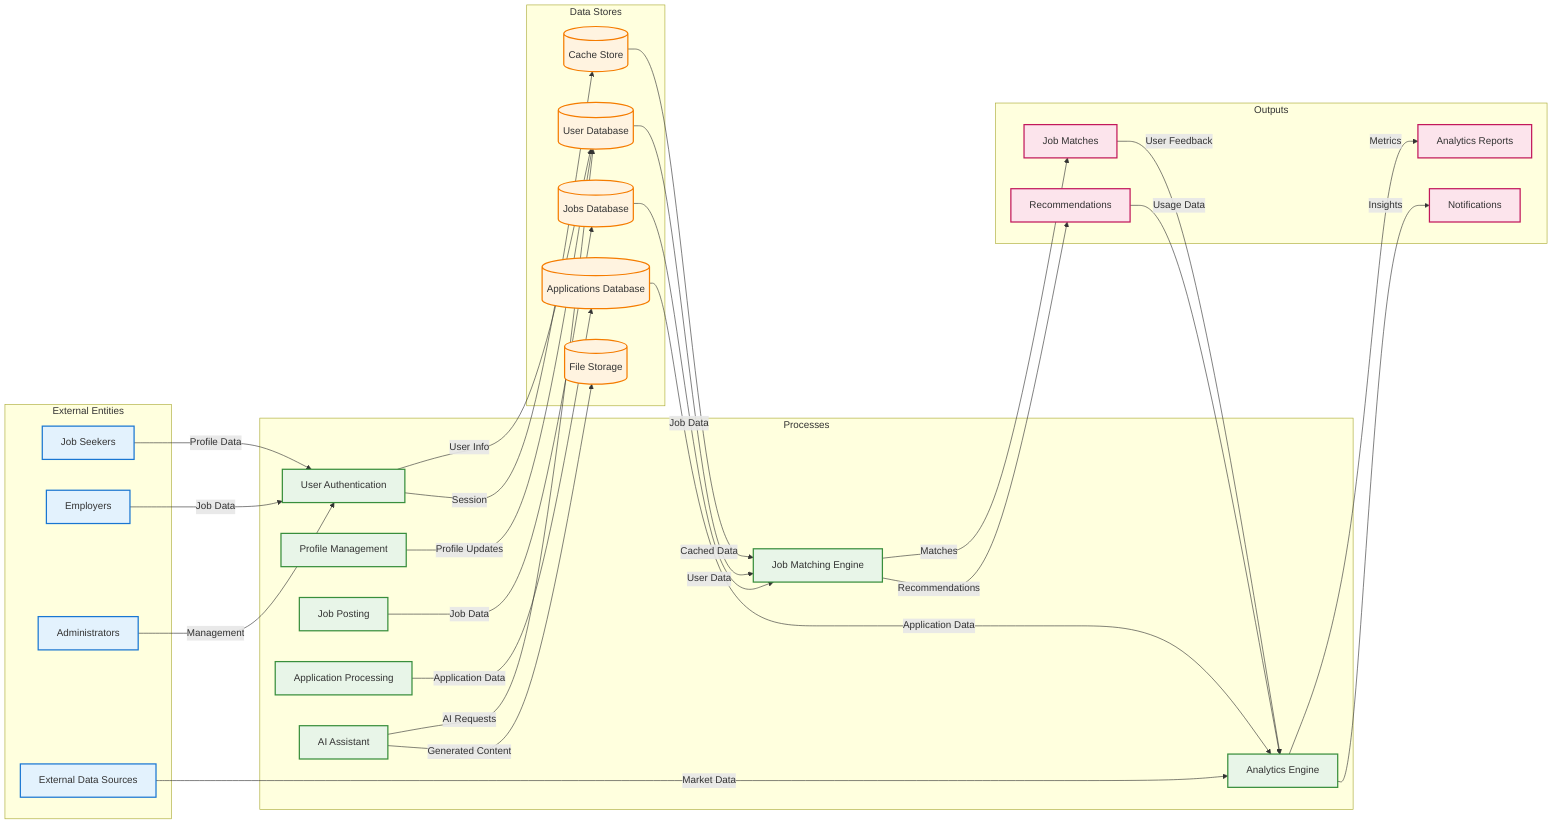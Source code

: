 graph LR
    %% External Entities
    subgraph "External Entities"
        JS[Job Seekers]
        EMP[Employers]
        ADMIN[Administrators]
        EXT[External Data Sources]
    end

    %% Processes
    subgraph "Processes"
        AUTH[User Authentication]
        PROFILE[Profile Management]
        JOBPOST[Job Posting]
        MATCH[Job Matching Engine]
        APPLY[Application Processing]
        AI[AI Assistant]
        ANALYTICS[Analytics Engine]
    end

    %% Data Stores
    subgraph "Data Stores"
        USERDB[(User Database)]
        JOBSDB[(Jobs Database)]
        APPSDB[(Applications Database)]
        CACHE[(Cache Store)]
        FILES[(File Storage)]
    end

    %% Outputs
    subgraph "Outputs"
        MATCHES[Job Matches]
        RECS[Recommendations]
        REPORTS[Analytics Reports]
        NOTIFS[Notifications]
    end

    %% Data Flows
    JS -->|Profile Data| AUTH
    EMP -->|Job Data| AUTH
    ADMIN -->|Management| AUTH
    EXT -->|Market Data| ANALYTICS

    AUTH -->|User Info| USERDB
    AUTH -->|Session| CACHE

    PROFILE -->|Profile Updates| USERDB
    JOBPOST -->|Job Data| JOBSDB
    APPLY -->|Application Data| APPSDB

    USERDB -->|User Data| MATCH
    JOBSDB -->|Job Data| MATCH
    CACHE -->|Cached Data| MATCH

    MATCH -->|Matches| MATCHES
    MATCH -->|Recommendations| RECS

    AI -->|AI Requests| USERDB
    AI -->|Generated Content| FILES

    ANALYTICS -->|Metrics| REPORTS
    ANALYTICS -->|Insights| NOTIFS

    %% Feedback Loops
    MATCHES -->|User Feedback| ANALYTICS
    RECS -->|Usage Data| ANALYTICS
    APPSDB -->|Application Data| ANALYTICS

    %% Styling
    classDef entityClass fill:#e3f2fd,stroke:#1976d2,stroke-width:2px
    classDef processClass fill:#e8f5e8,stroke:#388e3c,stroke-width:2px
    classDef dataClass fill:#fff3e0,stroke:#f57c00,stroke-width:2px
    classDef outputClass fill:#fce4ec,stroke:#c2185b,stroke-width:2px

    class JS,EMP,ADMIN,EXT entityClass
    class AUTH,PROFILE,JOBPOST,MATCH,APPLY,AI,ANALYTICS processClass
    class USERDB,JOBSDB,APPSDB,CACHE,FILES dataClass
    class MATCHES,RECS,REPORTS,NOTIFS outputClass
